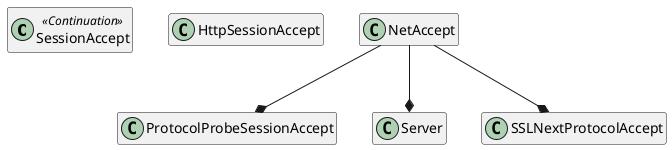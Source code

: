 ' Licensed under the Apache License, Version 2.0 (the "License");
' you may not use this file except in compliance with the License.
' You may obtain a copy of the License at http://www.apache.org/licenses/LICENSE-2.0
' Unless required by  applicable law or agreed to in writing, software distributed under the License is distributed
' on an \"AS IS\" BASIS, WITHOUT WARRANTIES OR CONDITIONS OF ANY KIND, either express or implied.
' See the License for the specific language governing permissions and limitations under the License.

@startuml

hide empty members

class SessionAccept << Continuation >> {
}

class HttpSessionAccept {
}

class ProtocolProbeSessionAccept {
}

NetAccept --* Server
NetAccept --* SSLNextProtocolAccept
NetAccept --* ProtocolProbeSessionAccept

@enduml
